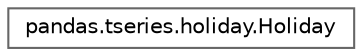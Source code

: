 digraph "Graphical Class Hierarchy"
{
 // LATEX_PDF_SIZE
  bgcolor="transparent";
  edge [fontname=Helvetica,fontsize=10,labelfontname=Helvetica,labelfontsize=10];
  node [fontname=Helvetica,fontsize=10,shape=box,height=0.2,width=0.4];
  rankdir="LR";
  Node0 [id="Node000000",label="pandas.tseries.holiday.Holiday",height=0.2,width=0.4,color="grey40", fillcolor="white", style="filled",URL="$d1/d1b/classpandas_1_1tseries_1_1holiday_1_1Holiday.html",tooltip=" "];
}
